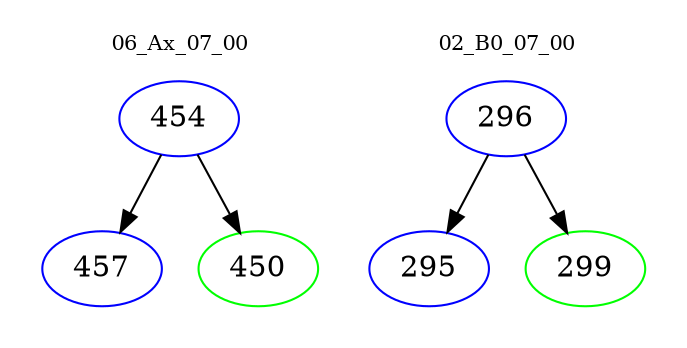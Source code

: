 digraph{
subgraph cluster_0 {
color = white
label = "06_Ax_07_00";
fontsize=10;
T0_454 [label="454", color="blue"]
T0_454 -> T0_457 [color="black"]
T0_457 [label="457", color="blue"]
T0_454 -> T0_450 [color="black"]
T0_450 [label="450", color="green"]
}
subgraph cluster_1 {
color = white
label = "02_B0_07_00";
fontsize=10;
T1_296 [label="296", color="blue"]
T1_296 -> T1_295 [color="black"]
T1_295 [label="295", color="blue"]
T1_296 -> T1_299 [color="black"]
T1_299 [label="299", color="green"]
}
}
